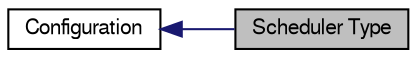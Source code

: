 digraph structs
{
  edge [fontname="FreeSans",fontsize="10",labelfontname="FreeSans",labelfontsize="10"];
  node [fontname="FreeSans",fontsize="10",shape=record];
  rankdir=LR;
  Node0 [label="Scheduler Type",height=0.2,width=0.4,color="black", fillcolor="grey75", style="filled" fontcolor="black"];
  Node1 [label="Configuration",height=0.2,width=0.4,color="black", fillcolor="white", style="filled",URL="$group__group__os__config.html",tooltip="Configuration flags available to customize the behavior of the OS."];
  Node1->Node0 [shape=plaintext, color="midnightblue", dir="back", style="solid"];
}
